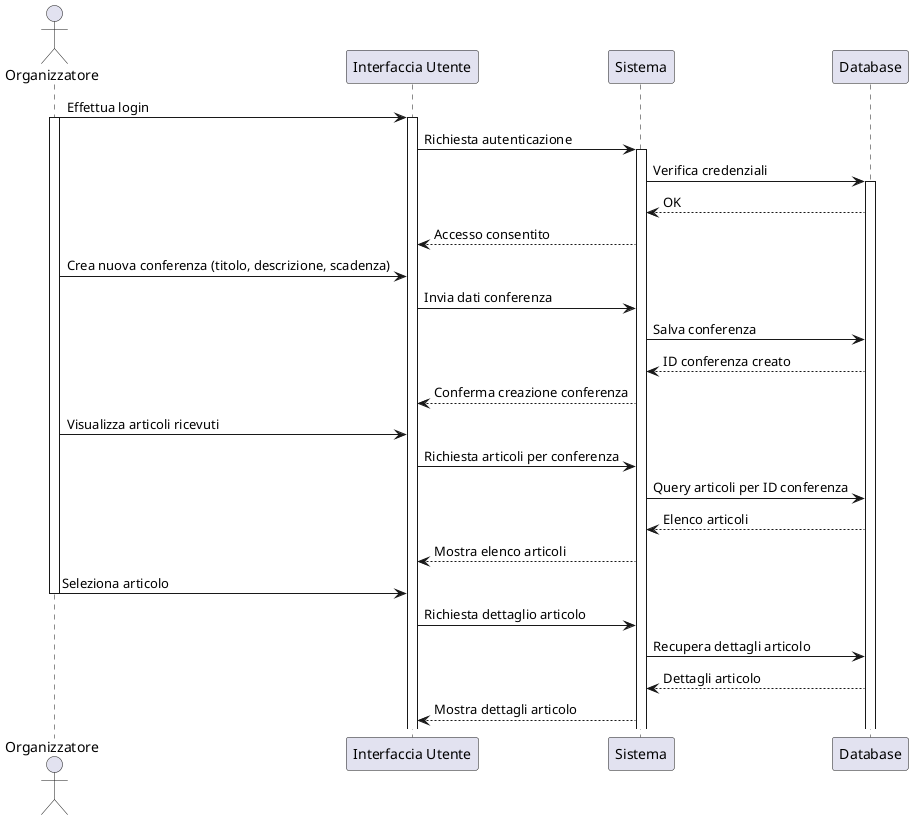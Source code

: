 @startuml
actor Organizzatore
participant "Interfaccia Utente" as UI
participant "Sistema" as Sistema
participant "Database" as DB

Organizzatore -> UI : Effettua login
activate Organizzatore
activate UI
UI -> Sistema : Richiesta autenticazione
activate Sistema		
Sistema -> DB : Verifica credenziali
activate DB			
DB --> Sistema : OK
Sistema --> UI : Accesso consentito

Organizzatore -> UI : Crea nuova conferenza (titolo, descrizione, scadenza)
UI -> Sistema : Invia dati conferenza
Sistema -> DB : Salva conferenza
DB --> Sistema : ID conferenza creato
Sistema --> UI : Conferma creazione conferenza

Organizzatore -> UI : Visualizza articoli ricevuti
UI -> Sistema : Richiesta articoli per conferenza
Sistema -> DB : Query articoli per ID conferenza
DB --> Sistema : Elenco articoli
Sistema --> UI : Mostra elenco articoli

Organizzatore -> UI : Seleziona articolo
deactivate Organizzatore				
UI -> Sistema : Richiesta dettaglio articolo
Sistema -> DB : Recupera dettagli articolo
DB --> Sistema : Dettagli articolo
Sistema --> UI : Mostra dettagli articolo

@enduml
